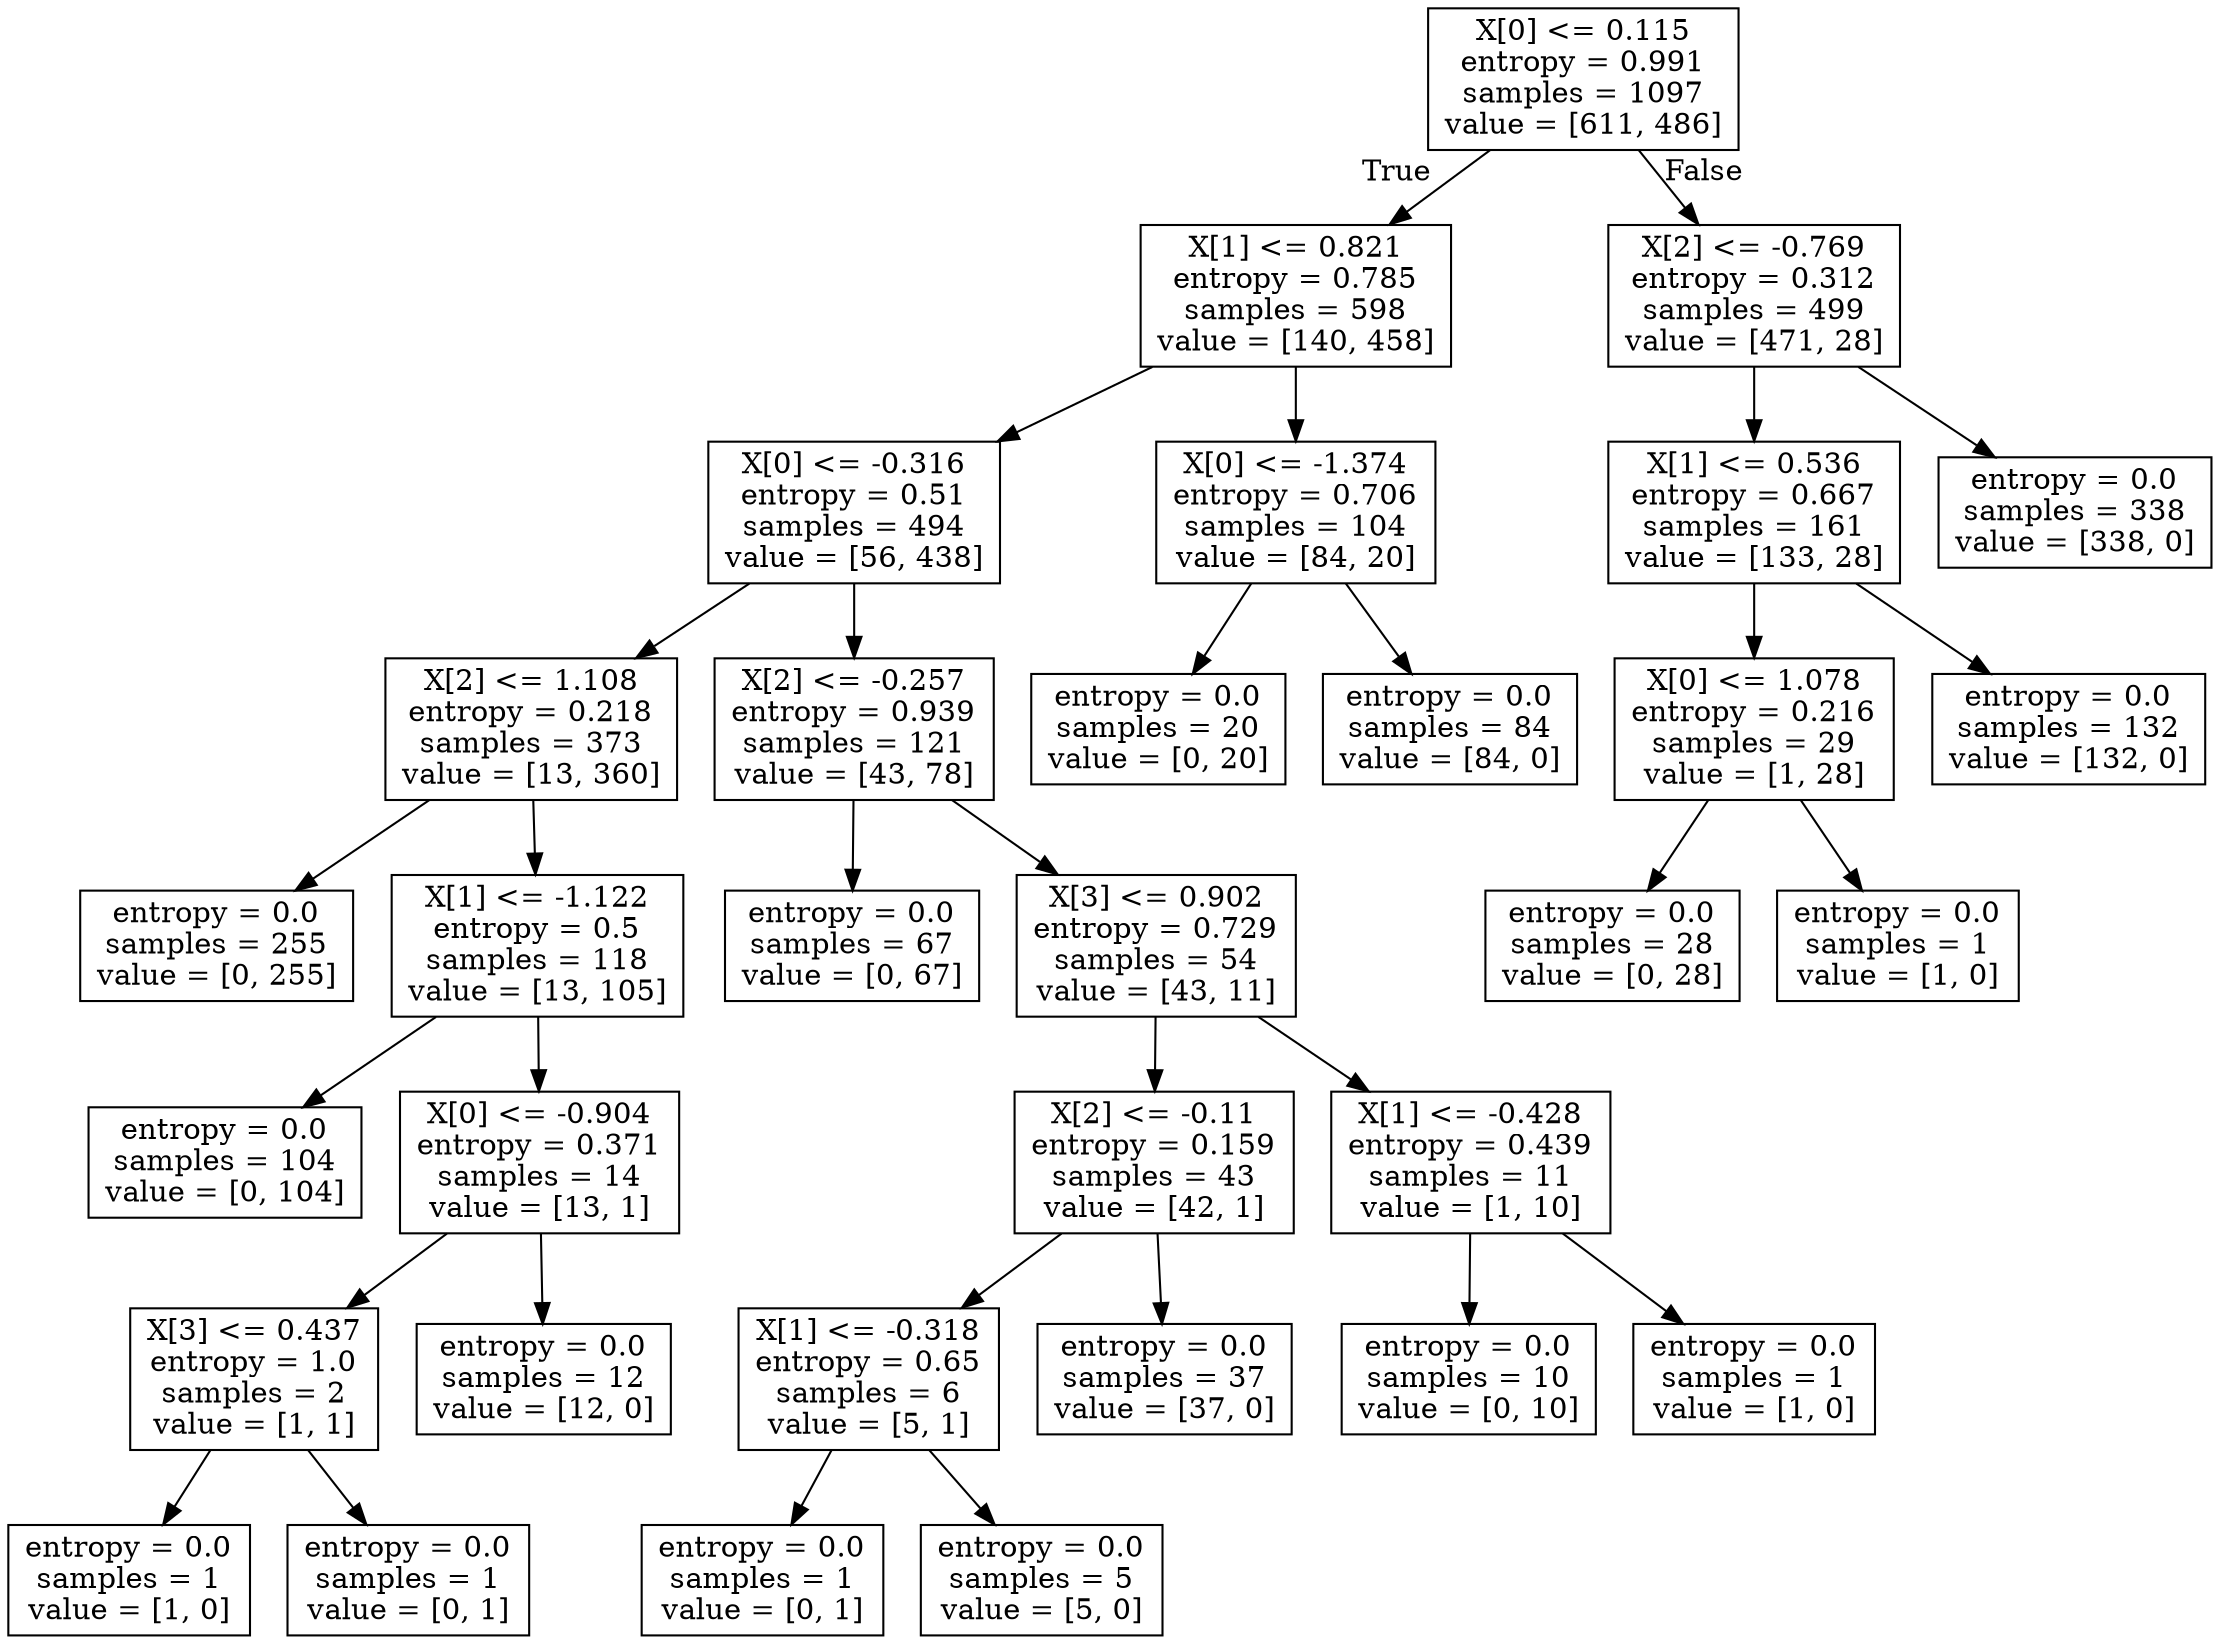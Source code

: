 digraph Tree {
node [shape=box] ;
0 [label="X[0] <= 0.115\nentropy = 0.991\nsamples = 1097\nvalue = [611, 486]"] ;
1 [label="X[1] <= 0.821\nentropy = 0.785\nsamples = 598\nvalue = [140, 458]"] ;
0 -> 1 [labeldistance=2.5, labelangle=45, headlabel="True"] ;
2 [label="X[0] <= -0.316\nentropy = 0.51\nsamples = 494\nvalue = [56, 438]"] ;
1 -> 2 ;
3 [label="X[2] <= 1.108\nentropy = 0.218\nsamples = 373\nvalue = [13, 360]"] ;
2 -> 3 ;
4 [label="entropy = 0.0\nsamples = 255\nvalue = [0, 255]"] ;
3 -> 4 ;
5 [label="X[1] <= -1.122\nentropy = 0.5\nsamples = 118\nvalue = [13, 105]"] ;
3 -> 5 ;
6 [label="entropy = 0.0\nsamples = 104\nvalue = [0, 104]"] ;
5 -> 6 ;
7 [label="X[0] <= -0.904\nentropy = 0.371\nsamples = 14\nvalue = [13, 1]"] ;
5 -> 7 ;
8 [label="X[3] <= 0.437\nentropy = 1.0\nsamples = 2\nvalue = [1, 1]"] ;
7 -> 8 ;
9 [label="entropy = 0.0\nsamples = 1\nvalue = [1, 0]"] ;
8 -> 9 ;
10 [label="entropy = 0.0\nsamples = 1\nvalue = [0, 1]"] ;
8 -> 10 ;
11 [label="entropy = 0.0\nsamples = 12\nvalue = [12, 0]"] ;
7 -> 11 ;
12 [label="X[2] <= -0.257\nentropy = 0.939\nsamples = 121\nvalue = [43, 78]"] ;
2 -> 12 ;
13 [label="entropy = 0.0\nsamples = 67\nvalue = [0, 67]"] ;
12 -> 13 ;
14 [label="X[3] <= 0.902\nentropy = 0.729\nsamples = 54\nvalue = [43, 11]"] ;
12 -> 14 ;
15 [label="X[2] <= -0.11\nentropy = 0.159\nsamples = 43\nvalue = [42, 1]"] ;
14 -> 15 ;
16 [label="X[1] <= -0.318\nentropy = 0.65\nsamples = 6\nvalue = [5, 1]"] ;
15 -> 16 ;
17 [label="entropy = 0.0\nsamples = 1\nvalue = [0, 1]"] ;
16 -> 17 ;
18 [label="entropy = 0.0\nsamples = 5\nvalue = [5, 0]"] ;
16 -> 18 ;
19 [label="entropy = 0.0\nsamples = 37\nvalue = [37, 0]"] ;
15 -> 19 ;
20 [label="X[1] <= -0.428\nentropy = 0.439\nsamples = 11\nvalue = [1, 10]"] ;
14 -> 20 ;
21 [label="entropy = 0.0\nsamples = 10\nvalue = [0, 10]"] ;
20 -> 21 ;
22 [label="entropy = 0.0\nsamples = 1\nvalue = [1, 0]"] ;
20 -> 22 ;
23 [label="X[0] <= -1.374\nentropy = 0.706\nsamples = 104\nvalue = [84, 20]"] ;
1 -> 23 ;
24 [label="entropy = 0.0\nsamples = 20\nvalue = [0, 20]"] ;
23 -> 24 ;
25 [label="entropy = 0.0\nsamples = 84\nvalue = [84, 0]"] ;
23 -> 25 ;
26 [label="X[2] <= -0.769\nentropy = 0.312\nsamples = 499\nvalue = [471, 28]"] ;
0 -> 26 [labeldistance=2.5, labelangle=-45, headlabel="False"] ;
27 [label="X[1] <= 0.536\nentropy = 0.667\nsamples = 161\nvalue = [133, 28]"] ;
26 -> 27 ;
28 [label="X[0] <= 1.078\nentropy = 0.216\nsamples = 29\nvalue = [1, 28]"] ;
27 -> 28 ;
29 [label="entropy = 0.0\nsamples = 28\nvalue = [0, 28]"] ;
28 -> 29 ;
30 [label="entropy = 0.0\nsamples = 1\nvalue = [1, 0]"] ;
28 -> 30 ;
31 [label="entropy = 0.0\nsamples = 132\nvalue = [132, 0]"] ;
27 -> 31 ;
32 [label="entropy = 0.0\nsamples = 338\nvalue = [338, 0]"] ;
26 -> 32 ;
}